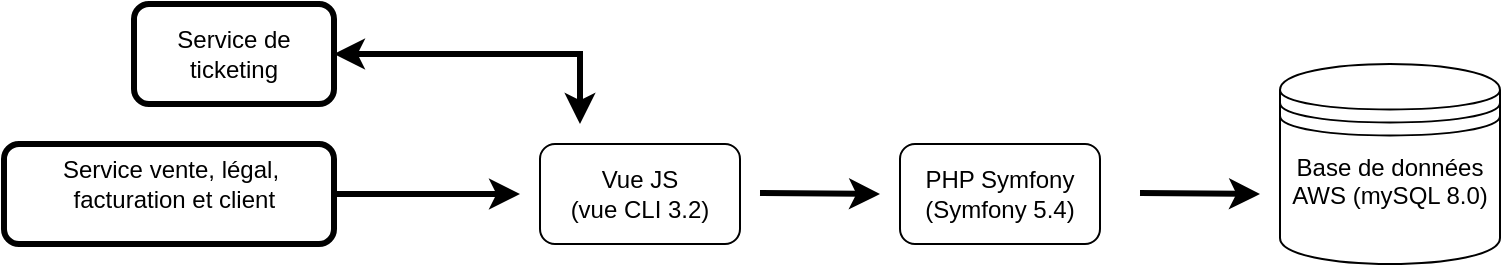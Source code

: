 <mxfile version="20.3.0" type="github">
  <diagram id="JNVbgqYIRuARaCZmSSz4" name="Page-1">
    <mxGraphModel dx="1422" dy="724" grid="1" gridSize="10" guides="1" tooltips="1" connect="1" arrows="1" fold="1" page="1" pageScale="1" pageWidth="827" pageHeight="1169" math="0" shadow="0">
      <root>
        <mxCell id="0" />
        <mxCell id="1" parent="0" />
        <mxCell id="7YNZsPMPIIOZVxPNQjGd-21" value="&lt;div&gt;Service vente, légal,&lt;/div&gt;&lt;div&gt;&amp;nbsp;facturation et client&lt;/div&gt;" style="text;html=1;align=center;verticalAlign=middle;resizable=0;points=[];autosize=1;strokeColor=none;fillColor=none;" parent="1" vertex="1">
          <mxGeometry x="39.5" y="80" width="130" height="40" as="geometry" />
        </mxCell>
        <mxCell id="7YNZsPMPIIOZVxPNQjGd-26" value="&lt;div&gt;Base de données AWS (mySQL 8.0)&lt;br&gt;&lt;/div&gt;&lt;div&gt;&amp;nbsp;&lt;br&gt;&lt;/div&gt;" style="shape=datastore;whiteSpace=wrap;html=1;" parent="1" vertex="1">
          <mxGeometry x="660" y="40" width="110" height="100" as="geometry" />
        </mxCell>
        <mxCell id="7YNZsPMPIIOZVxPNQjGd-39" value="" style="rounded=1;whiteSpace=wrap;html=1;fontFamily=Helvetica;fontSize=12;strokeWidth=3;fillColor=none;" parent="1" vertex="1">
          <mxGeometry x="22" y="80" width="165" height="50" as="geometry" />
        </mxCell>
        <mxCell id="7YNZsPMPIIOZVxPNQjGd-40" value="" style="endArrow=classic;html=1;rounded=0;fontFamily=Helvetica;fontSize=12;exitX=1;exitY=0.5;exitDx=0;exitDy=0;strokeWidth=3;startArrow=none;startFill=0;" parent="1" source="7YNZsPMPIIOZVxPNQjGd-39" edge="1">
          <mxGeometry width="50" height="50" relative="1" as="geometry">
            <mxPoint x="214.5" y="100" as="sourcePoint" />
            <mxPoint x="280" y="105" as="targetPoint" />
          </mxGeometry>
        </mxCell>
        <mxCell id="KoBRVoQc2zUMJ1ziJs0O-3" value="&lt;div&gt;Service de &lt;br&gt;&lt;/div&gt;&lt;div&gt;ticketing&lt;/div&gt;" style="rounded=1;whiteSpace=wrap;html=1;fontFamily=Helvetica;fontSize=12;strokeWidth=3;fillColor=none;" parent="1" vertex="1">
          <mxGeometry x="87" y="10" width="100" height="50" as="geometry" />
        </mxCell>
        <mxCell id="KoBRVoQc2zUMJ1ziJs0O-5" value="" style="endArrow=classic;html=1;rounded=0;fontFamily=Helvetica;fontSize=12;exitX=1;exitY=0.5;exitDx=0;exitDy=0;strokeWidth=3;startArrow=classic;startFill=1;" parent="1" source="KoBRVoQc2zUMJ1ziJs0O-3" edge="1">
          <mxGeometry width="50" height="50" relative="1" as="geometry">
            <mxPoint x="197" y="110" as="sourcePoint" />
            <mxPoint x="310" y="70" as="targetPoint" />
            <Array as="points">
              <mxPoint x="310" y="35" />
            </Array>
          </mxGeometry>
        </mxCell>
        <mxCell id="uO7OUFfLVmuDSHnriEkG-1" value="&lt;div&gt;Vue JS &lt;br&gt;&lt;/div&gt;&lt;div&gt;(vue CLI 3.2)&lt;/div&gt;" style="rounded=1;whiteSpace=wrap;html=1;fontFamily=Helvetica;fontSize=12;strokeWidth=1;fillColor=none;" vertex="1" parent="1">
          <mxGeometry x="290" y="80" width="100" height="50" as="geometry" />
        </mxCell>
        <mxCell id="uO7OUFfLVmuDSHnriEkG-2" value="&lt;div&gt;PHP Symfony&lt;/div&gt;&lt;div&gt;(Symfony 5.4)&lt;br&gt;&lt;/div&gt;" style="rounded=1;whiteSpace=wrap;html=1;fontFamily=Helvetica;fontSize=12;strokeWidth=1;fillColor=none;" vertex="1" parent="1">
          <mxGeometry x="470" y="80" width="100" height="50" as="geometry" />
        </mxCell>
        <mxCell id="uO7OUFfLVmuDSHnriEkG-3" value="" style="endArrow=classic;html=1;rounded=0;fontFamily=Helvetica;fontSize=12;exitX=1;exitY=0.5;exitDx=0;exitDy=0;strokeWidth=3;startArrow=none;startFill=0;" edge="1" parent="1">
          <mxGeometry width="50" height="50" relative="1" as="geometry">
            <mxPoint x="400" y="104.5" as="sourcePoint" />
            <mxPoint x="460" y="105" as="targetPoint" />
          </mxGeometry>
        </mxCell>
        <mxCell id="uO7OUFfLVmuDSHnriEkG-4" value="" style="endArrow=classic;html=1;rounded=0;fontFamily=Helvetica;fontSize=12;exitX=1;exitY=0.5;exitDx=0;exitDy=0;strokeWidth=3;startArrow=none;startFill=0;" edge="1" parent="1">
          <mxGeometry width="50" height="50" relative="1" as="geometry">
            <mxPoint x="590" y="104.5" as="sourcePoint" />
            <mxPoint x="650" y="105" as="targetPoint" />
          </mxGeometry>
        </mxCell>
      </root>
    </mxGraphModel>
  </diagram>
</mxfile>
